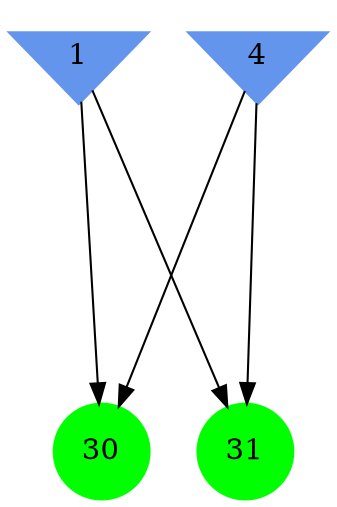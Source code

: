 digraph brain {
	ranksep=2.0;
	1 [shape=invtriangle,style=filled,color=cornflowerblue];
	4 [shape=invtriangle,style=filled,color=cornflowerblue];
	30 [shape=circle,style=filled,color=green];
	31 [shape=circle,style=filled,color=green];
	1	->	31;
	1	->	30;
	4	->	31;
	4	->	30;
	{ rank=same; 1; 4; }
	{ rank=same; }
	{ rank=same; 30; 31; }
}
